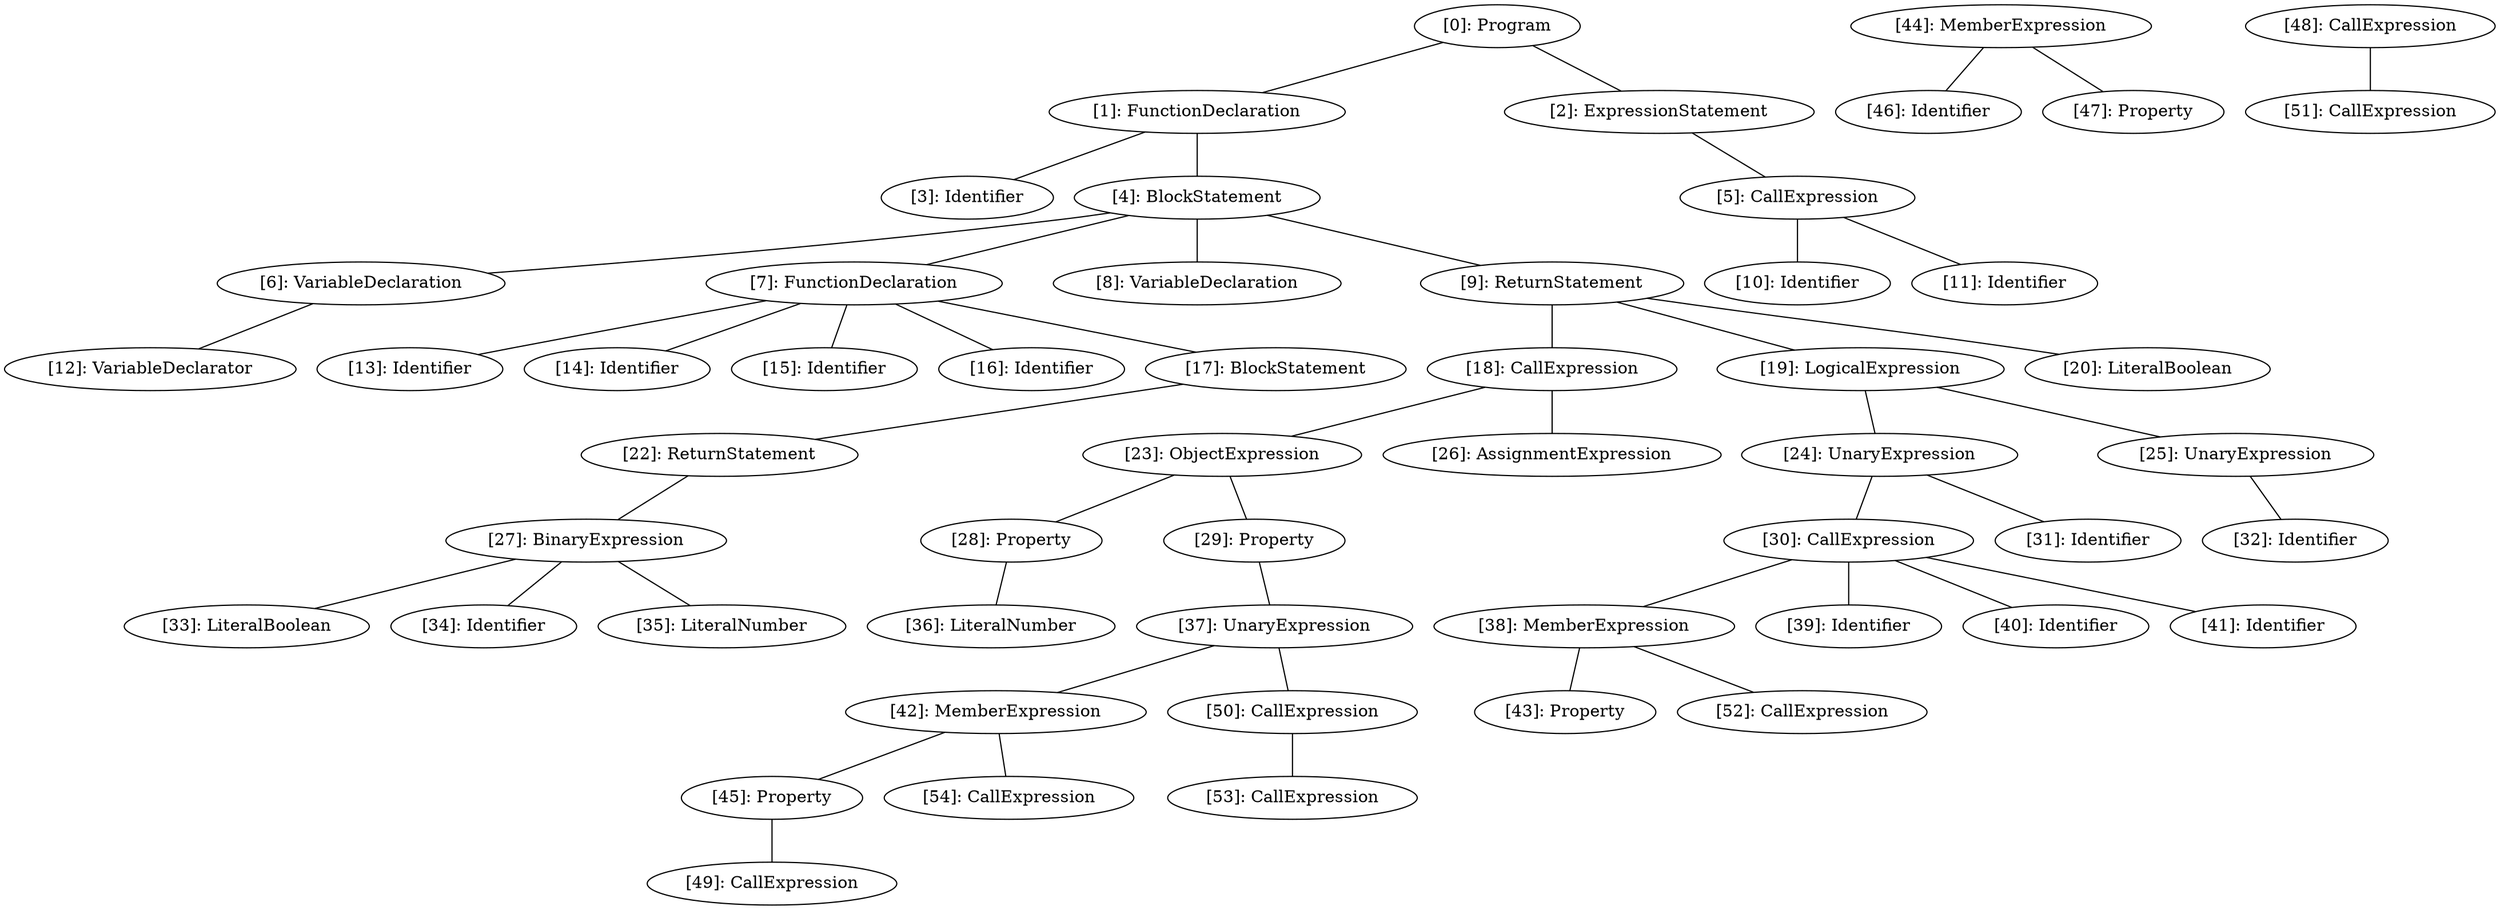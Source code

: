 // Result
graph {
	0 [label="[0]: Program"]
	1 [label="[1]: FunctionDeclaration"]
	2 [label="[2]: ExpressionStatement"]
	3 [label="[3]: Identifier"]
	4 [label="[4]: BlockStatement"]
	5 [label="[5]: CallExpression"]
	6 [label="[6]: VariableDeclaration"]
	7 [label="[7]: FunctionDeclaration"]
	8 [label="[8]: VariableDeclaration"]
	9 [label="[9]: ReturnStatement"]
	10 [label="[10]: Identifier"]
	11 [label="[11]: Identifier"]
	12 [label="[12]: VariableDeclarator"]
	13 [label="[13]: Identifier"]
	14 [label="[14]: Identifier"]
	15 [label="[15]: Identifier"]
	16 [label="[16]: Identifier"]
	17 [label="[17]: BlockStatement"]
	18 [label="[18]: CallExpression"]
	19 [label="[19]: LogicalExpression"]
	20 [label="[20]: LiteralBoolean"]
	22 [label="[22]: ReturnStatement"]
	23 [label="[23]: ObjectExpression"]
	24 [label="[24]: UnaryExpression"]
	25 [label="[25]: UnaryExpression"]
	26 [label="[26]: AssignmentExpression"]
	27 [label="[27]: BinaryExpression"]
	28 [label="[28]: Property"]
	29 [label="[29]: Property"]
	30 [label="[30]: CallExpression"]
	31 [label="[31]: Identifier"]
	32 [label="[32]: Identifier"]
	33 [label="[33]: LiteralBoolean"]
	34 [label="[34]: Identifier"]
	35 [label="[35]: LiteralNumber"]
	36 [label="[36]: LiteralNumber"]
	37 [label="[37]: UnaryExpression"]
	38 [label="[38]: MemberExpression"]
	39 [label="[39]: Identifier"]
	40 [label="[40]: Identifier"]
	41 [label="[41]: Identifier"]
	42 [label="[42]: MemberExpression"]
	43 [label="[43]: Property"]
	44 [label="[44]: MemberExpression"]
	45 [label="[45]: Property"]
	46 [label="[46]: Identifier"]
	47 [label="[47]: Property"]
	48 [label="[48]: CallExpression"]
	49 [label="[49]: CallExpression"]
	50 [label="[50]: CallExpression"]
	51 [label="[51]: CallExpression"]
	52 [label="[52]: CallExpression"]
	53 [label="[53]: CallExpression"]
	54 [label="[54]: CallExpression"]
	0 -- 1
	0 -- 2
	1 -- 3
	1 -- 4
	2 -- 5
	4 -- 6
	4 -- 7
	4 -- 8
	4 -- 9
	5 -- 10
	5 -- 11
	6 -- 12
	7 -- 13
	7 -- 14
	7 -- 15
	7 -- 16
	7 -- 17
	9 -- 18
	9 -- 19
	9 -- 20
	17 -- 22
	18 -- 23
	18 -- 26
	19 -- 24
	19 -- 25
	22 -- 27
	23 -- 28
	23 -- 29
	24 -- 30
	24 -- 31
	25 -- 32
	27 -- 33
	27 -- 34
	27 -- 35
	28 -- 36
	29 -- 37
	30 -- 38
	30 -- 39
	30 -- 40
	30 -- 41
	37 -- 42
	37 -- 50
	38 -- 43
	38 -- 52
	42 -- 45
	42 -- 54
	44 -- 46
	44 -- 47
	45 -- 49
	48 -- 51
	50 -- 53
}
